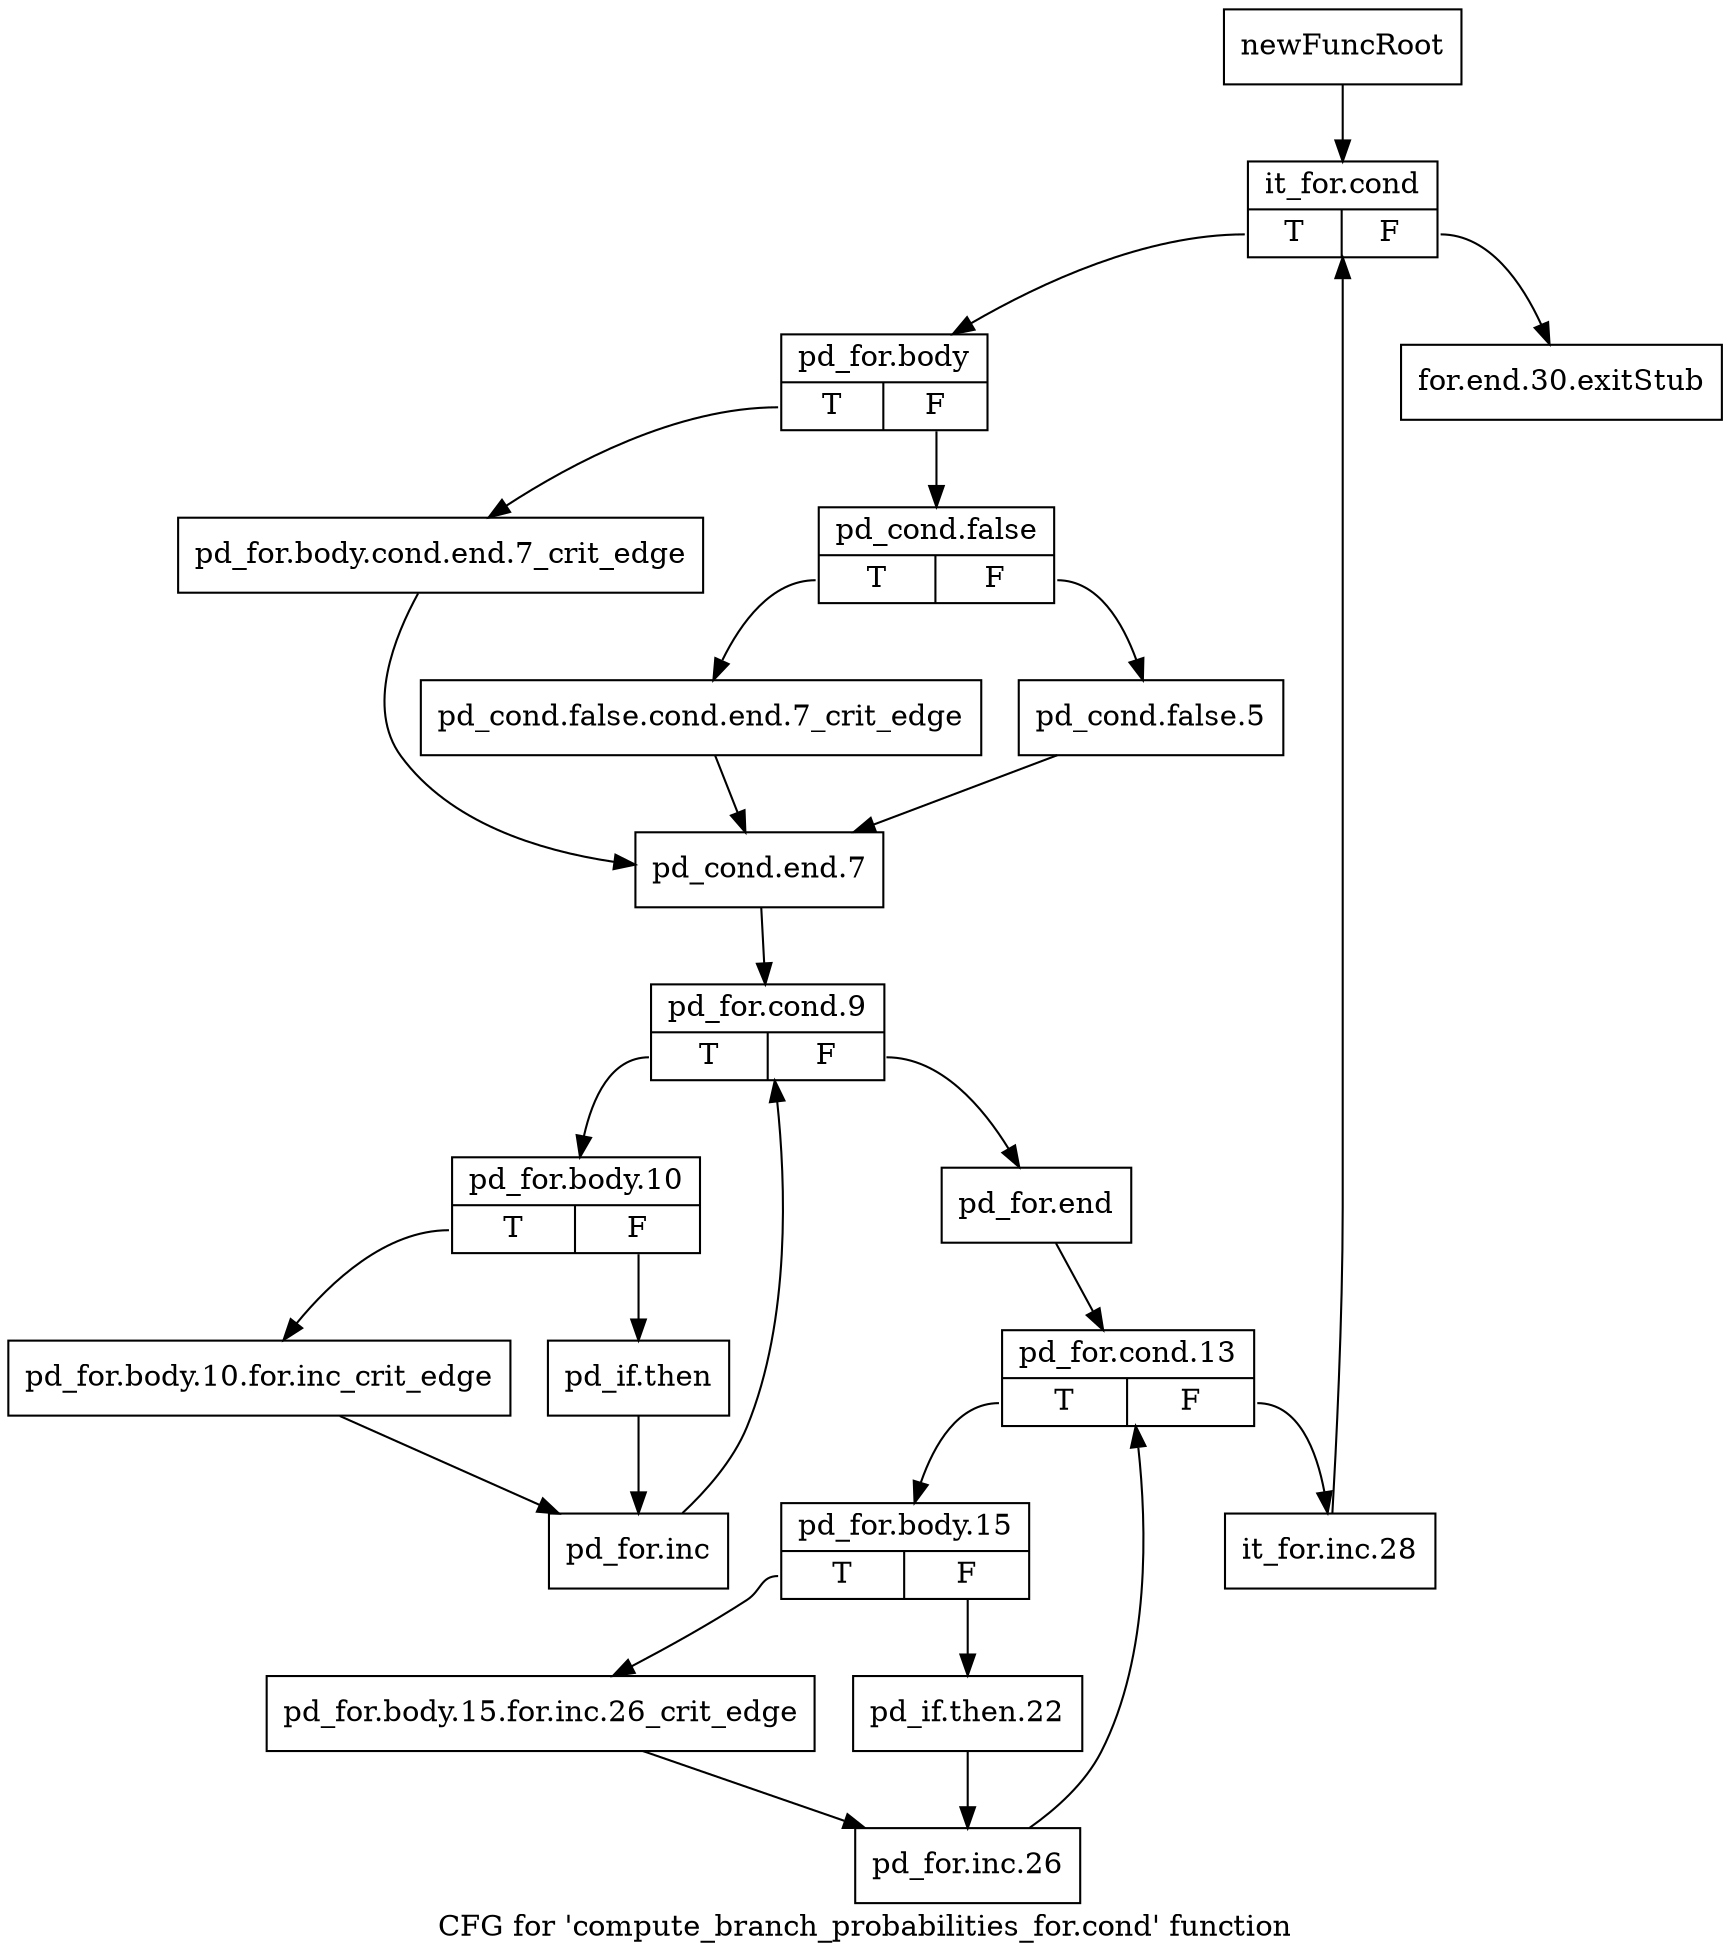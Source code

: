 digraph "CFG for 'compute_branch_probabilities_for.cond' function" {
	label="CFG for 'compute_branch_probabilities_for.cond' function";

	Node0xb7c5ca0 [shape=record,label="{newFuncRoot}"];
	Node0xb7c5ca0 -> Node0xb7c5d40;
	Node0xb7c5cf0 [shape=record,label="{for.end.30.exitStub}"];
	Node0xb7c5d40 [shape=record,label="{it_for.cond|{<s0>T|<s1>F}}"];
	Node0xb7c5d40:s0 -> Node0xb7c5d90;
	Node0xb7c5d40:s1 -> Node0xb7c5cf0;
	Node0xb7c5d90 [shape=record,label="{pd_for.body|{<s0>T|<s1>F}}"];
	Node0xb7c5d90:s0 -> Node0xb7c5ed0;
	Node0xb7c5d90:s1 -> Node0xb7c5de0;
	Node0xb7c5de0 [shape=record,label="{pd_cond.false|{<s0>T|<s1>F}}"];
	Node0xb7c5de0:s0 -> Node0xb7c5e80;
	Node0xb7c5de0:s1 -> Node0xb7c5e30;
	Node0xb7c5e30 [shape=record,label="{pd_cond.false.5}"];
	Node0xb7c5e30 -> Node0xb7c5f20;
	Node0xb7c5e80 [shape=record,label="{pd_cond.false.cond.end.7_crit_edge}"];
	Node0xb7c5e80 -> Node0xb7c5f20;
	Node0xb7c5ed0 [shape=record,label="{pd_for.body.cond.end.7_crit_edge}"];
	Node0xb7c5ed0 -> Node0xb7c5f20;
	Node0xb7c5f20 [shape=record,label="{pd_cond.end.7}"];
	Node0xb7c5f20 -> Node0xb7c5f70;
	Node0xb7c5f70 [shape=record,label="{pd_for.cond.9|{<s0>T|<s1>F}}"];
	Node0xb7c5f70:s0 -> Node0xb7c61f0;
	Node0xb7c5f70:s1 -> Node0xb7c5fc0;
	Node0xb7c5fc0 [shape=record,label="{pd_for.end}"];
	Node0xb7c5fc0 -> Node0xb7c6010;
	Node0xb7c6010 [shape=record,label="{pd_for.cond.13|{<s0>T|<s1>F}}"];
	Node0xb7c6010:s0 -> Node0xb7c60b0;
	Node0xb7c6010:s1 -> Node0xb7c6060;
	Node0xb7c6060 [shape=record,label="{it_for.inc.28}"];
	Node0xb7c6060 -> Node0xb7c5d40;
	Node0xb7c60b0 [shape=record,label="{pd_for.body.15|{<s0>T|<s1>F}}"];
	Node0xb7c60b0:s0 -> Node0xb7c6150;
	Node0xb7c60b0:s1 -> Node0xb7c6100;
	Node0xb7c6100 [shape=record,label="{pd_if.then.22}"];
	Node0xb7c6100 -> Node0xb7c61a0;
	Node0xb7c6150 [shape=record,label="{pd_for.body.15.for.inc.26_crit_edge}"];
	Node0xb7c6150 -> Node0xb7c61a0;
	Node0xb7c61a0 [shape=record,label="{pd_for.inc.26}"];
	Node0xb7c61a0 -> Node0xb7c6010;
	Node0xb7c61f0 [shape=record,label="{pd_for.body.10|{<s0>T|<s1>F}}"];
	Node0xb7c61f0:s0 -> Node0xb7c6290;
	Node0xb7c61f0:s1 -> Node0xb7c6240;
	Node0xb7c6240 [shape=record,label="{pd_if.then}"];
	Node0xb7c6240 -> Node0xb7c62e0;
	Node0xb7c6290 [shape=record,label="{pd_for.body.10.for.inc_crit_edge}"];
	Node0xb7c6290 -> Node0xb7c62e0;
	Node0xb7c62e0 [shape=record,label="{pd_for.inc}"];
	Node0xb7c62e0 -> Node0xb7c5f70;
}
